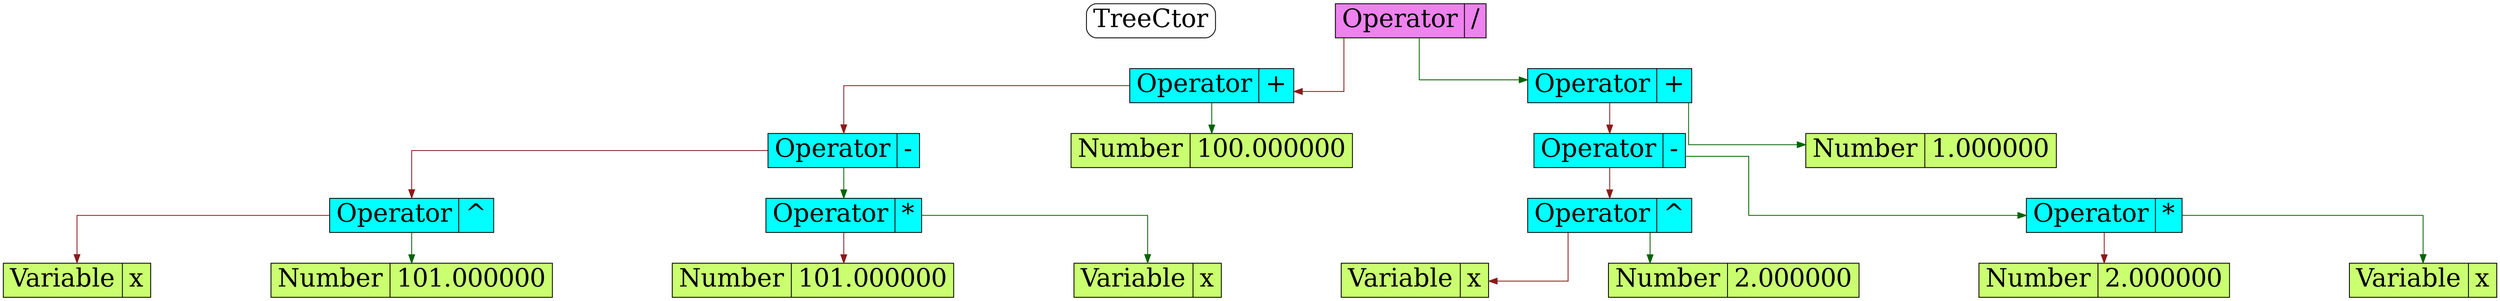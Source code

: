digraph{
nodesep = 2;
splines = "ortho";
node [ shape=record, style = rounded, fontsize = 30];
cell_func [label = "TreeCtor"]cell_18 [label = "Operator|/"
 style = filled
 fillcolor = violet ]
cell_8 [label = "Operator|+"
 style = filled
 fillcolor = cyan1 
]
cell_18->cell_8[color = firebrick4]
cell_6 [label = "Operator|-"
 style = filled
 fillcolor = cyan1 
]
cell_8->cell_6[color = firebrick4]
cell_2 [label = "Operator|^"
 style = filled
 fillcolor = cyan1 
]
cell_6->cell_2[color = firebrick4]
cell_0 [label = "Variable|x"
 style = filled
 fillcolor = darkolivegreen1 
]
cell_2->cell_0[color = firebrick4]
cell_1 [label = "Number|101.000000"
 style = filled
 fillcolor = darkolivegreen1 
]
cell_2->cell_1[color = darkgreen]
cell_5 [label = "Operator|*"
 style = filled
 fillcolor = cyan1 
]
cell_6->cell_5[color = darkgreen]
cell_3 [label = "Number|101.000000"
 style = filled
 fillcolor = darkolivegreen1 
]
cell_5->cell_3[color = firebrick4]
cell_4 [label = "Variable|x"
 style = filled
 fillcolor = darkolivegreen1 
]
cell_5->cell_4[color = darkgreen]
cell_7 [label = "Number|100.000000"
 style = filled
 fillcolor = darkolivegreen1 
]
cell_8->cell_7[color = darkgreen]
cell_17 [label = "Operator|+"
 style = filled
 fillcolor = cyan1 
]
cell_18->cell_17[color = darkgreen]
cell_15 [label = "Operator|-"
 style = filled
 fillcolor = cyan1 
]
cell_17->cell_15[color = firebrick4]
cell_11 [label = "Operator|^"
 style = filled
 fillcolor = cyan1 
]
cell_15->cell_11[color = firebrick4]
cell_9 [label = "Variable|x"
 style = filled
 fillcolor = darkolivegreen1 
]
cell_11->cell_9[color = firebrick4]
cell_10 [label = "Number|2.000000"
 style = filled
 fillcolor = darkolivegreen1 
]
cell_11->cell_10[color = darkgreen]
cell_14 [label = "Operator|*"
 style = filled
 fillcolor = cyan1 
]
cell_15->cell_14[color = darkgreen]
cell_12 [label = "Number|2.000000"
 style = filled
 fillcolor = darkolivegreen1 
]
cell_14->cell_12[color = firebrick4]
cell_13 [label = "Variable|x"
 style = filled
 fillcolor = darkolivegreen1 
]
cell_14->cell_13[color = darkgreen]
cell_16 [label = "Number|1.000000"
 style = filled
 fillcolor = darkolivegreen1 
]
cell_17->cell_16[color = darkgreen]
}